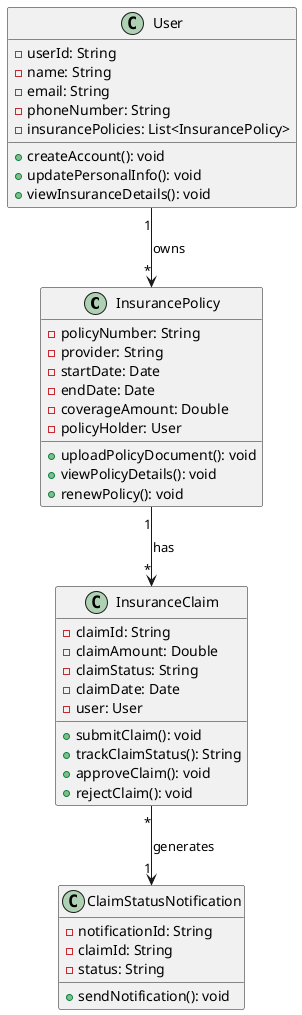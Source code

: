@startuml
class InsurancePolicy {
  - policyNumber: String
  - provider: String
  - startDate: Date
  - endDate: Date
  - coverageAmount: Double
  - policyHolder: User
  + uploadPolicyDocument(): void
  + viewPolicyDetails(): void
  + renewPolicy(): void
}

class InsuranceClaim {
  - claimId: String
  - claimAmount: Double
  - claimStatus: String
  - claimDate: Date
  - user: User
  + submitClaim(): void
  + trackClaimStatus(): String
  + approveClaim(): void
  + rejectClaim(): void
}

class User {
  - userId: String
  - name: String
  - email: String
  - phoneNumber: String
  - insurancePolicies: List<InsurancePolicy>
  + createAccount(): void
  + updatePersonalInfo(): void
  + viewInsuranceDetails(): void
}

class ClaimStatusNotification {
  - notificationId: String
  - claimId: String
  - status: String
  + sendNotification(): void
}

User "1" --> "*" InsurancePolicy : owns
InsurancePolicy "1" --> "*" InsuranceClaim : has
InsuranceClaim "*" --> "1" ClaimStatusNotification : generates
@enduml